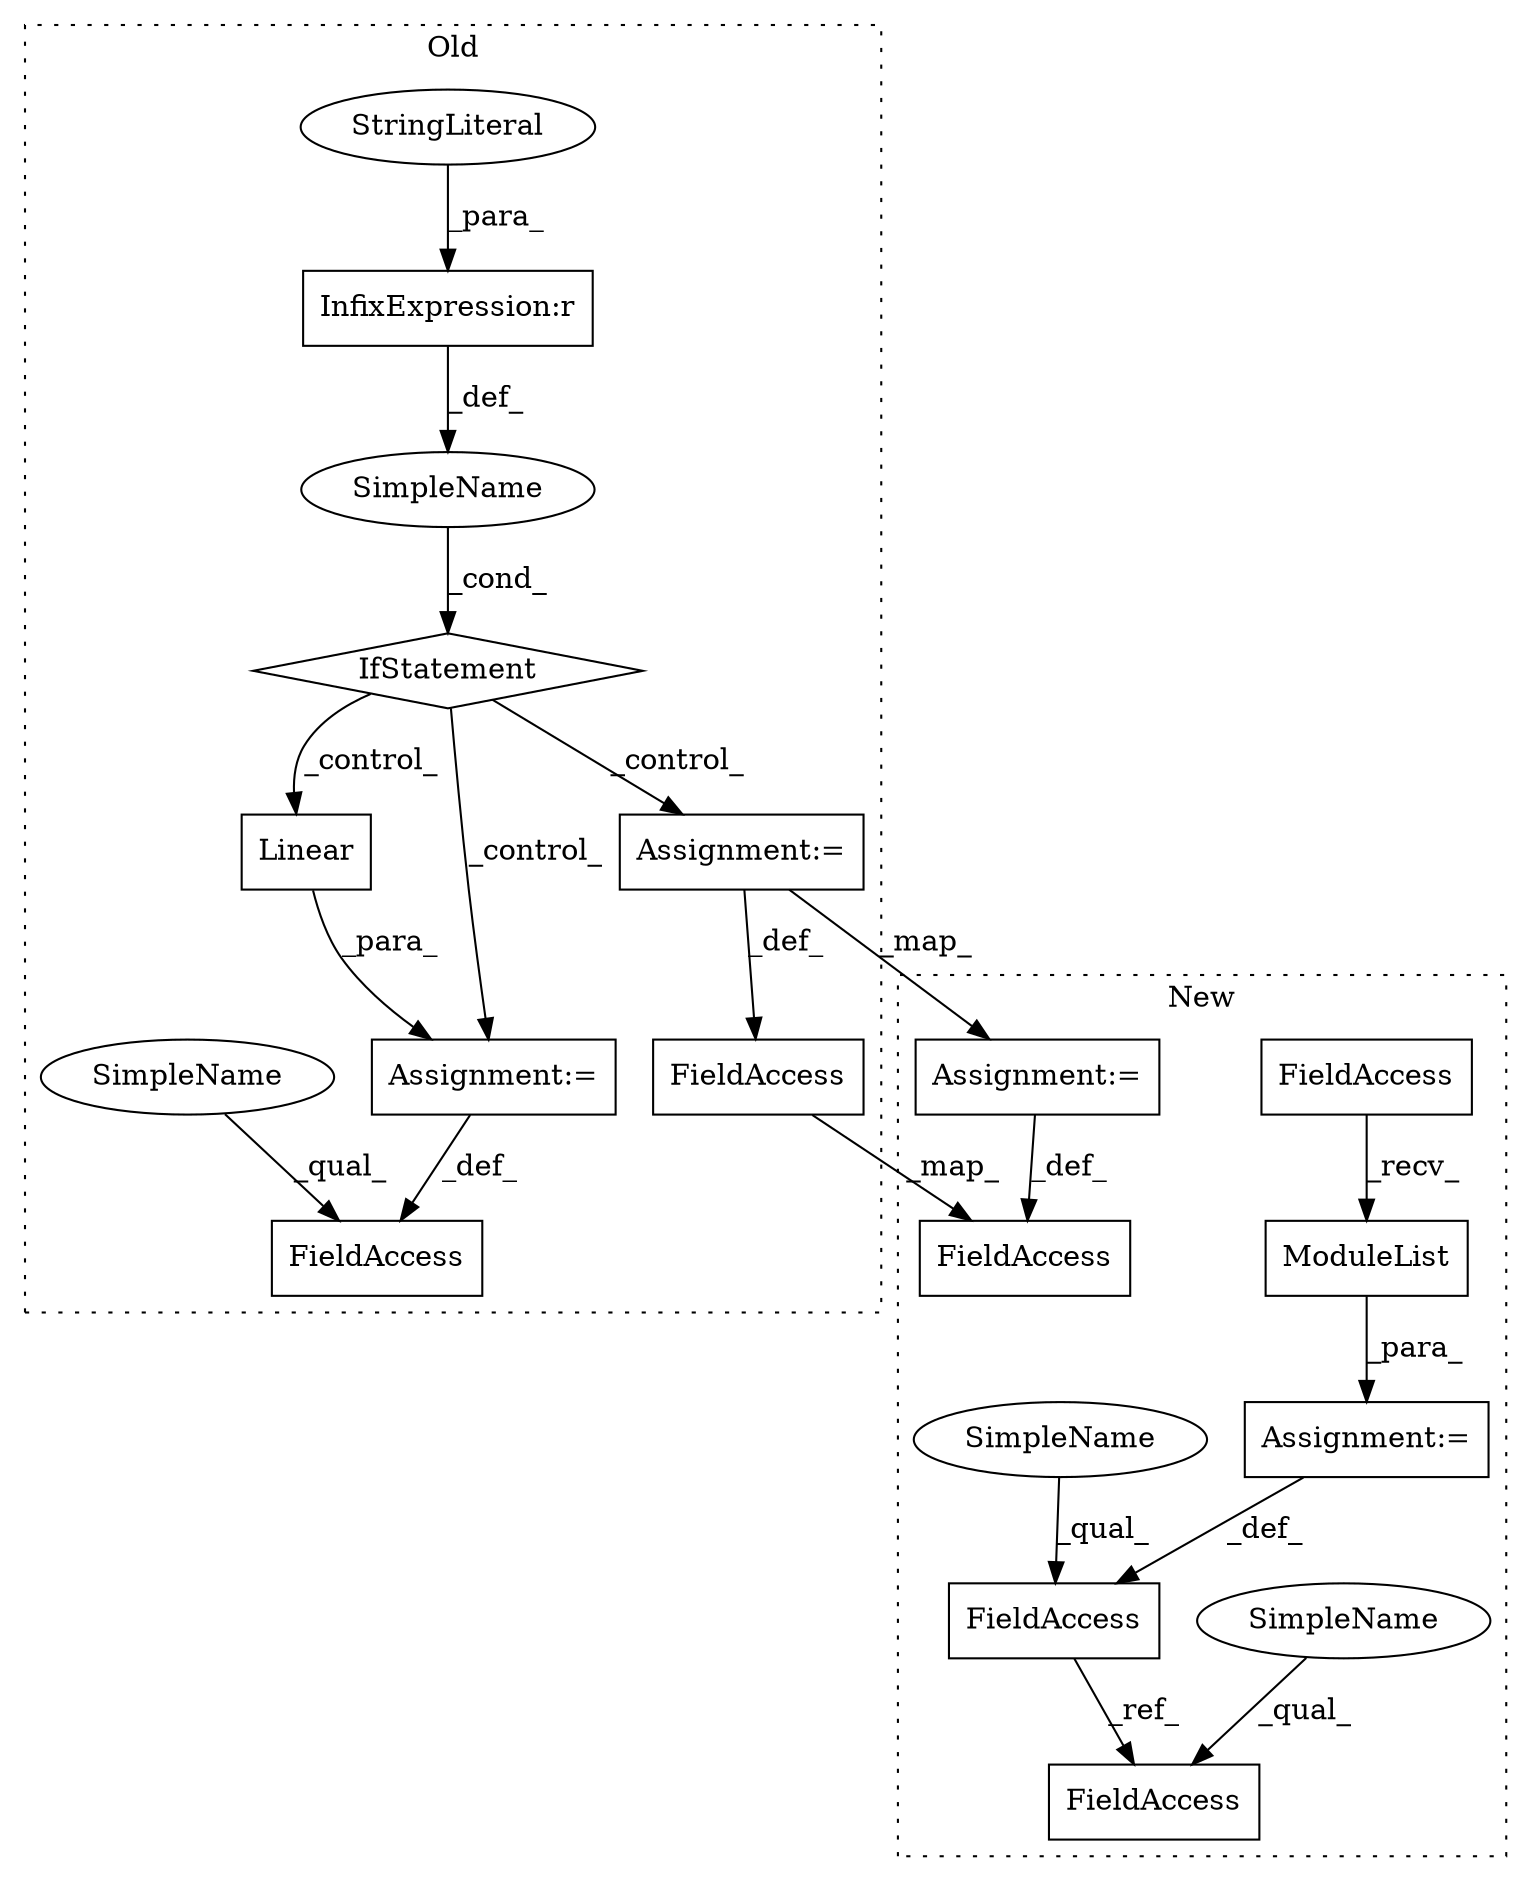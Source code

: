 digraph G {
subgraph cluster0 {
1 [label="Linear" a="32" s="2238,2258" l="7,1" shape="box"];
3 [label="IfStatement" a="25" s="2135,2152" l="4,2" shape="diamond"];
4 [label="SimpleName" a="42" s="" l="" shape="ellipse"];
6 [label="InfixExpression:r" a="27" s="2143" l="4" shape="box"];
7 [label="StringLiteral" a="45" s="2147" l="5" shape="ellipse"];
8 [label="FieldAccess" a="22" s="2228" l="9" shape="box"];
11 [label="FieldAccess" a="22" s="2162" l="9" shape="box"];
14 [label="Assignment:=" a="7" s="2171" l="1" shape="box"];
16 [label="Assignment:=" a="7" s="2237" l="1" shape="box"];
17 [label="SimpleName" a="42" s="2228" l="4" shape="ellipse"];
label = "Old";
style="dotted";
}
subgraph cluster1 {
2 [label="ModuleList" a="32" s="546" l="12" shape="box"];
5 [label="Assignment:=" a="7" s="536" l="1" shape="box"];
9 [label="FieldAccess" a="22" s="537" l="8" shape="box"];
10 [label="FieldAccess" a="22" s="526" l="10" shape="box"];
12 [label="FieldAccess" a="22" s="924" l="9" shape="box"];
13 [label="Assignment:=" a="7" s="933" l="1" shape="box"];
15 [label="FieldAccess" a="22" s="728" l="10" shape="box"];
18 [label="SimpleName" a="42" s="728" l="4" shape="ellipse"];
19 [label="SimpleName" a="42" s="526" l="4" shape="ellipse"];
label = "New";
style="dotted";
}
1 -> 16 [label="_para_"];
2 -> 5 [label="_para_"];
3 -> 14 [label="_control_"];
3 -> 1 [label="_control_"];
3 -> 16 [label="_control_"];
4 -> 3 [label="_cond_"];
5 -> 10 [label="_def_"];
6 -> 4 [label="_def_"];
7 -> 6 [label="_para_"];
9 -> 2 [label="_recv_"];
10 -> 15 [label="_ref_"];
11 -> 12 [label="_map_"];
13 -> 12 [label="_def_"];
14 -> 13 [label="_map_"];
14 -> 11 [label="_def_"];
16 -> 8 [label="_def_"];
17 -> 8 [label="_qual_"];
18 -> 15 [label="_qual_"];
19 -> 10 [label="_qual_"];
}